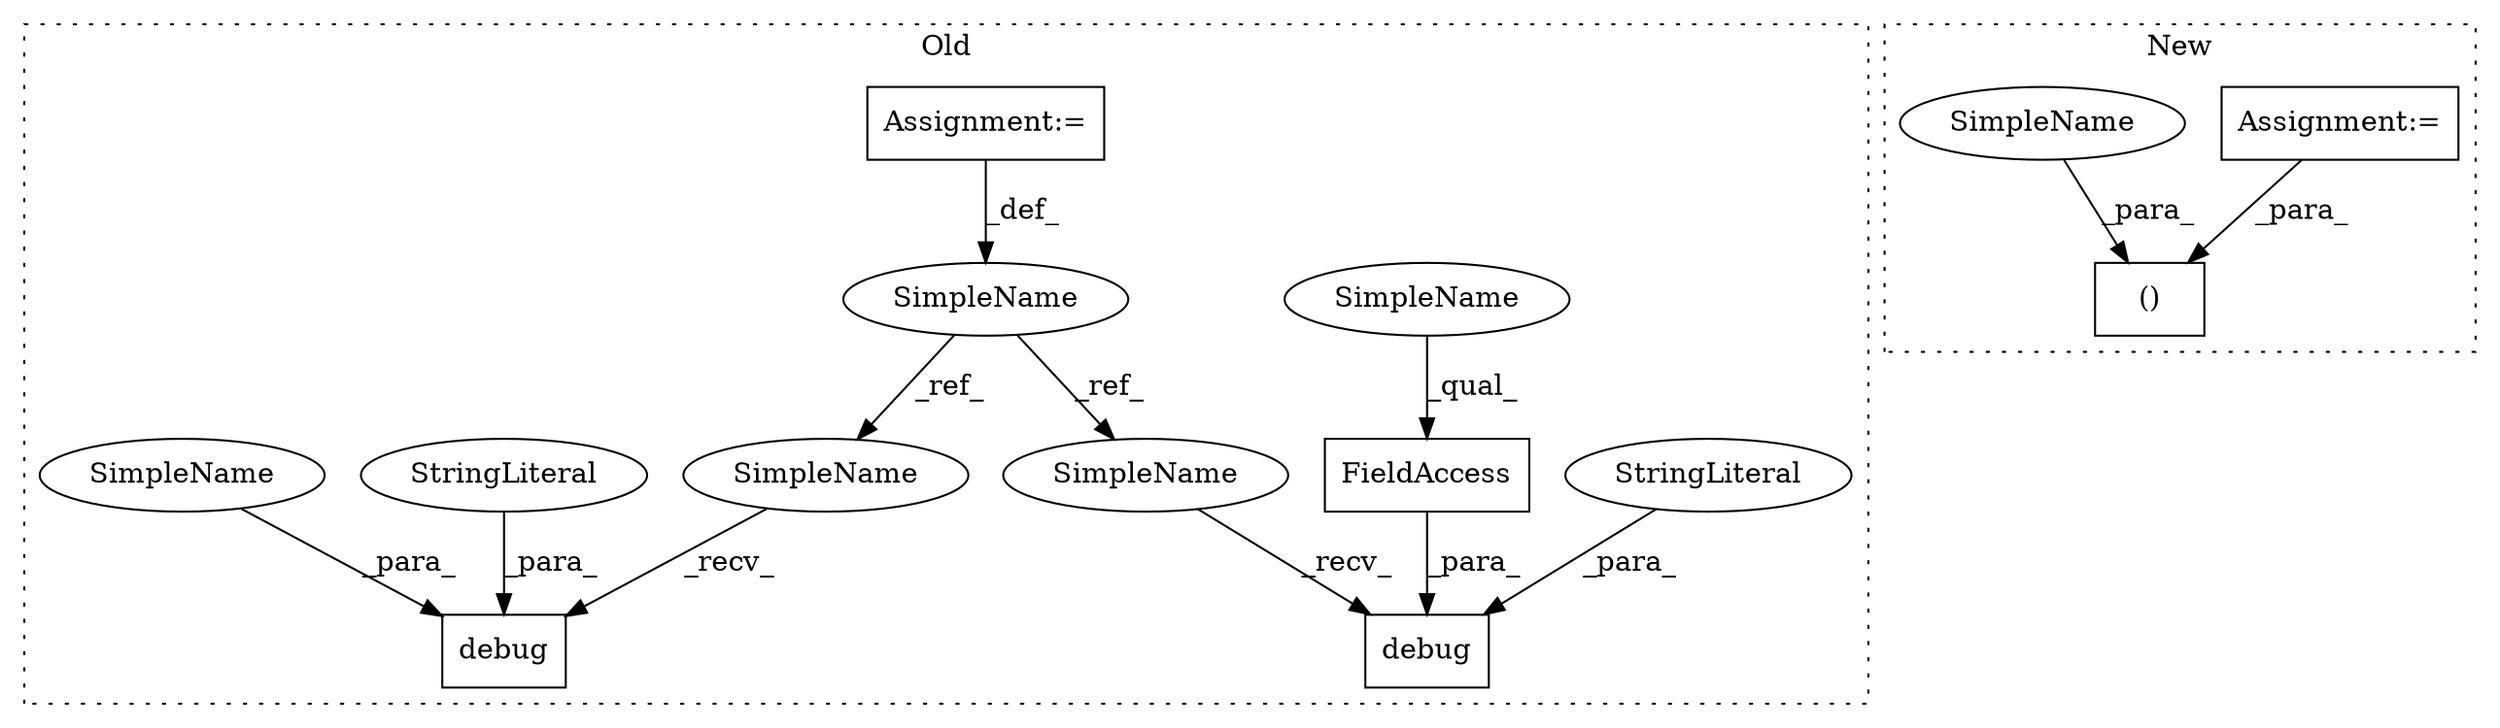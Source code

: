 digraph G {
subgraph cluster0 {
1 [label="debug" a="32" s="4326,4391" l="6,1" shape="box"];
3 [label="StringLiteral" a="45" s="4332" l="32" shape="ellipse"];
5 [label="Assignment:=" a="7" s="4072" l="6" shape="box"];
6 [label="debug" a="32" s="4259,4312" l="6,1" shape="box"];
7 [label="SimpleName" a="42" s="4072" l="6" shape="ellipse"];
8 [label="StringLiteral" a="45" s="4265" l="26" shape="ellipse"];
10 [label="FieldAccess" a="22" s="4365" l="26" shape="box"];
11 [label="SimpleName" a="42" s="4252" l="6" shape="ellipse"];
12 [label="SimpleName" a="42" s="4319" l="6" shape="ellipse"];
13 [label="SimpleName" a="42" s="4365" l="20" shape="ellipse"];
14 [label="SimpleName" a="42" s="4292" l="20" shape="ellipse"];
label = "Old";
style="dotted";
}
subgraph cluster1 {
2 [label="()" a="106" s="4186" l="48" shape="box"];
4 [label="Assignment:=" a="7" s="4061" l="15" shape="box"];
9 [label="SimpleName" a="42" s="4186" l="20" shape="ellipse"];
label = "New";
style="dotted";
}
3 -> 1 [label="_para_"];
4 -> 2 [label="_para_"];
5 -> 7 [label="_def_"];
7 -> 12 [label="_ref_"];
7 -> 11 [label="_ref_"];
8 -> 6 [label="_para_"];
9 -> 2 [label="_para_"];
10 -> 1 [label="_para_"];
11 -> 6 [label="_recv_"];
12 -> 1 [label="_recv_"];
13 -> 10 [label="_qual_"];
14 -> 6 [label="_para_"];
}